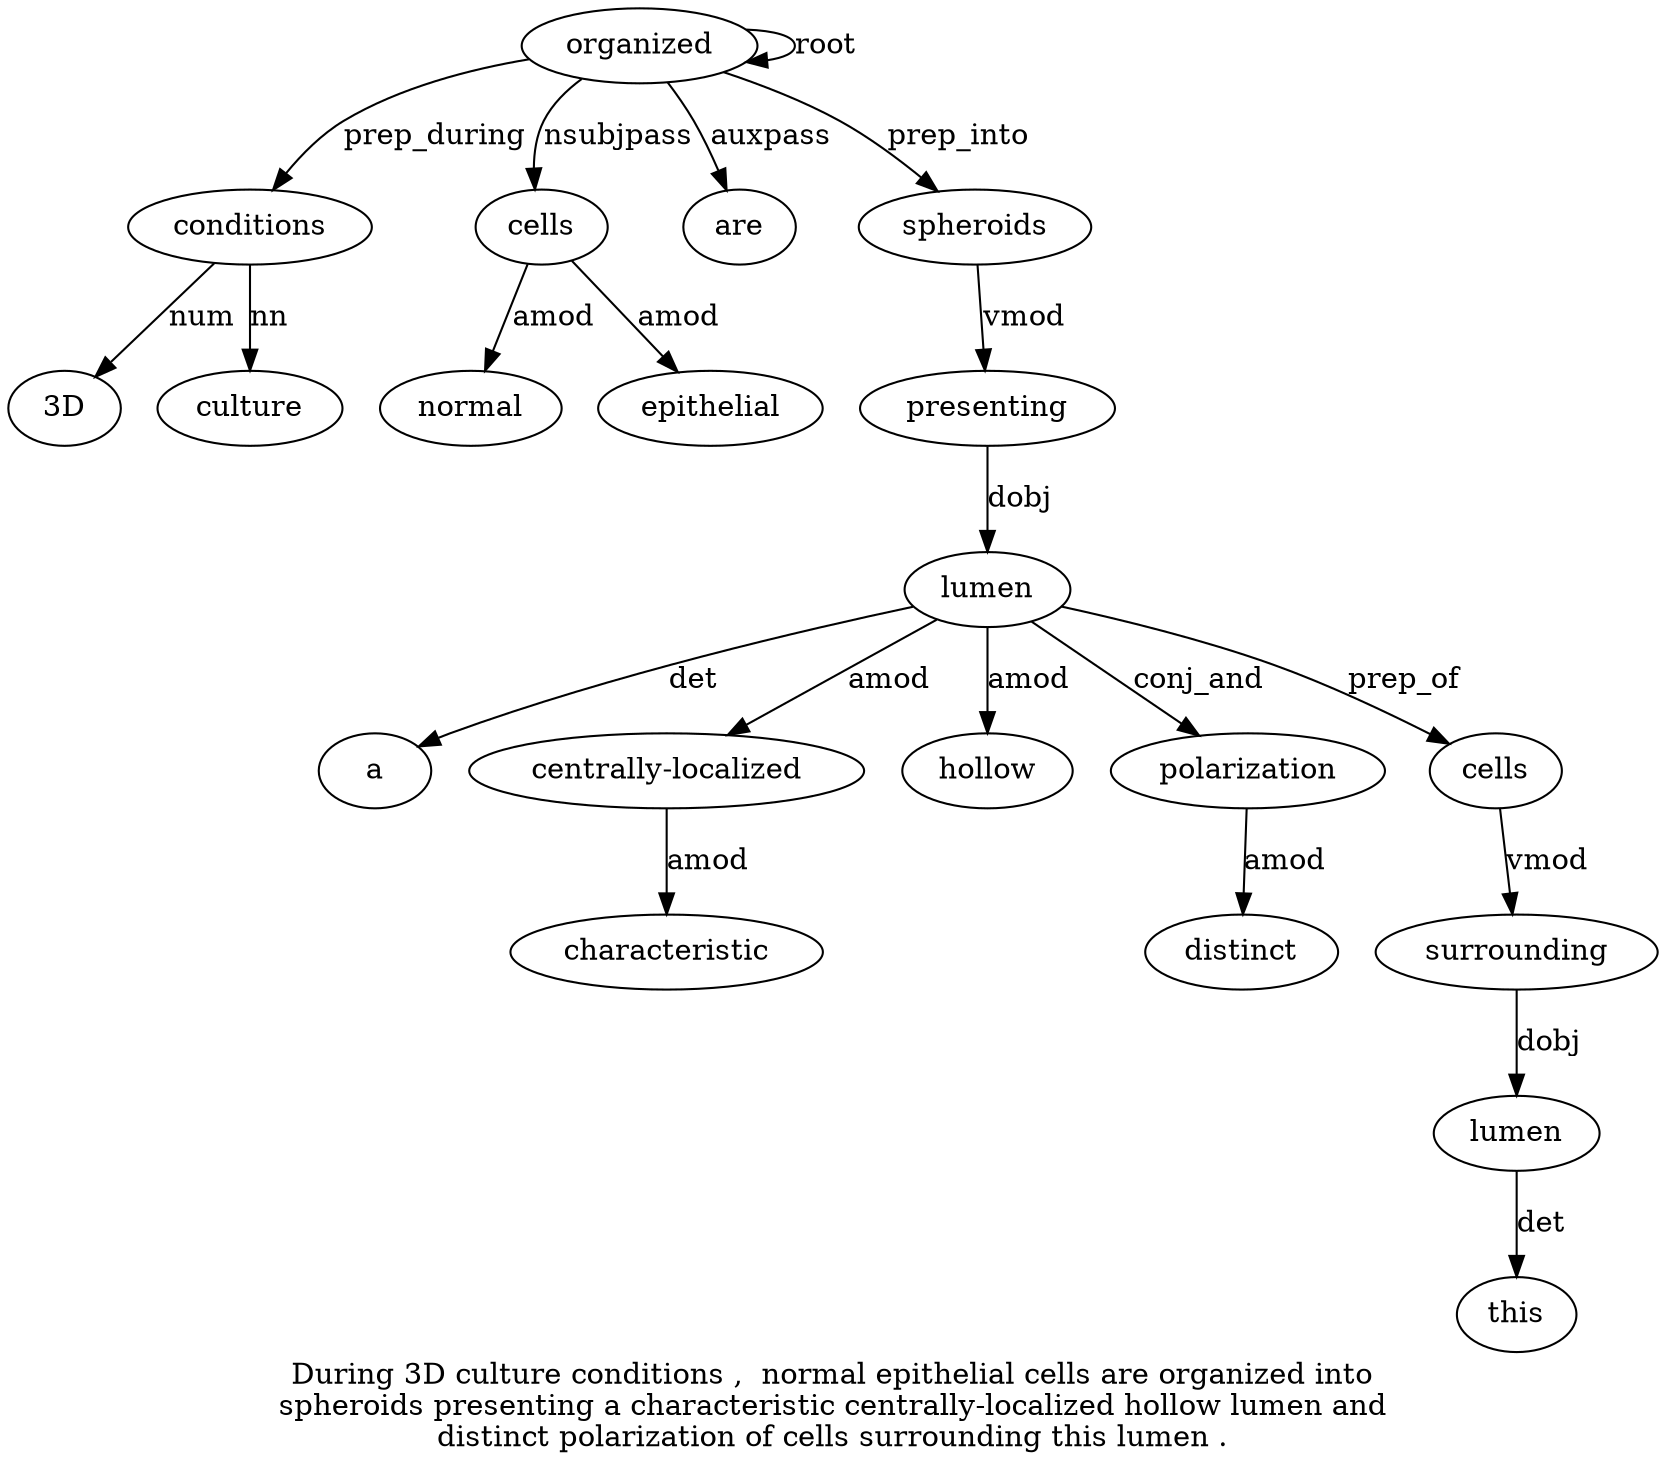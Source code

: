 digraph "During 3D culture conditions ,  normal epithelial cells are organized into spheroids presenting a characteristic centrally-localized hollow lumen and distinct polarization of cells surrounding this lumen ." {
label="During 3D culture conditions ,  normal epithelial cells are organized into
spheroids presenting a characteristic centrally-localized hollow lumen and
distinct polarization of cells surrounding this lumen .";
conditions4 [style=filled, fillcolor=white, label=conditions];
"3D2" [style=filled, fillcolor=white, label="3D"];
conditions4 -> "3D2"  [label=num];
culture3 [style=filled, fillcolor=white, label=culture];
conditions4 -> culture3  [label=nn];
organized10 [style=filled, fillcolor=white, label=organized];
organized10 -> conditions4  [label=prep_during];
cells8 [style=filled, fillcolor=white, label=cells];
normal6 [style=filled, fillcolor=white, label=normal];
cells8 -> normal6  [label=amod];
epithelial7 [style=filled, fillcolor=white, label=epithelial];
cells8 -> epithelial7  [label=amod];
organized10 -> cells8  [label=nsubjpass];
are9 [style=filled, fillcolor=white, label=are];
organized10 -> are9  [label=auxpass];
organized10 -> organized10  [label=root];
spheroids12 [style=filled, fillcolor=white, label=spheroids];
organized10 -> spheroids12  [label=prep_into];
presenting13 [style=filled, fillcolor=white, label=presenting];
spheroids12 -> presenting13  [label=vmod];
lumen18 [style=filled, fillcolor=white, label=lumen];
a14 [style=filled, fillcolor=white, label=a];
lumen18 -> a14  [label=det];
"centrally-localized16" [style=filled, fillcolor=white, label="centrally-localized"];
characteristic15 [style=filled, fillcolor=white, label=characteristic];
"centrally-localized16" -> characteristic15  [label=amod];
lumen18 -> "centrally-localized16"  [label=amod];
hollow17 [style=filled, fillcolor=white, label=hollow];
lumen18 -> hollow17  [label=amod];
presenting13 -> lumen18  [label=dobj];
polarization21 [style=filled, fillcolor=white, label=polarization];
distinct20 [style=filled, fillcolor=white, label=distinct];
polarization21 -> distinct20  [label=amod];
lumen18 -> polarization21  [label=conj_and];
cells23 [style=filled, fillcolor=white, label=cells];
lumen18 -> cells23  [label=prep_of];
surrounding24 [style=filled, fillcolor=white, label=surrounding];
cells23 -> surrounding24  [label=vmod];
lumen26 [style=filled, fillcolor=white, label=lumen];
this25 [style=filled, fillcolor=white, label=this];
lumen26 -> this25  [label=det];
surrounding24 -> lumen26  [label=dobj];
}

